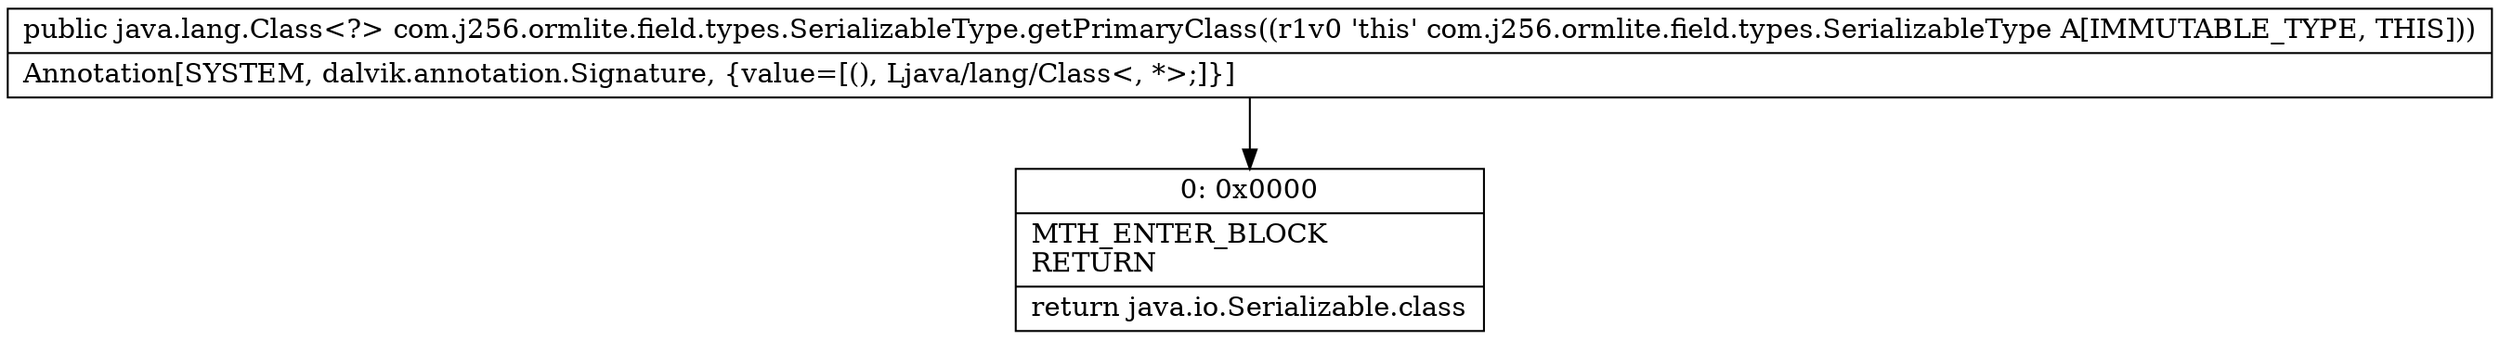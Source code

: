 digraph "CFG forcom.j256.ormlite.field.types.SerializableType.getPrimaryClass()Ljava\/lang\/Class;" {
Node_0 [shape=record,label="{0\:\ 0x0000|MTH_ENTER_BLOCK\lRETURN\l|return java.io.Serializable.class\l}"];
MethodNode[shape=record,label="{public java.lang.Class\<?\> com.j256.ormlite.field.types.SerializableType.getPrimaryClass((r1v0 'this' com.j256.ormlite.field.types.SerializableType A[IMMUTABLE_TYPE, THIS]))  | Annotation[SYSTEM, dalvik.annotation.Signature, \{value=[(), Ljava\/lang\/Class\<, *\>;]\}]\l}"];
MethodNode -> Node_0;
}


